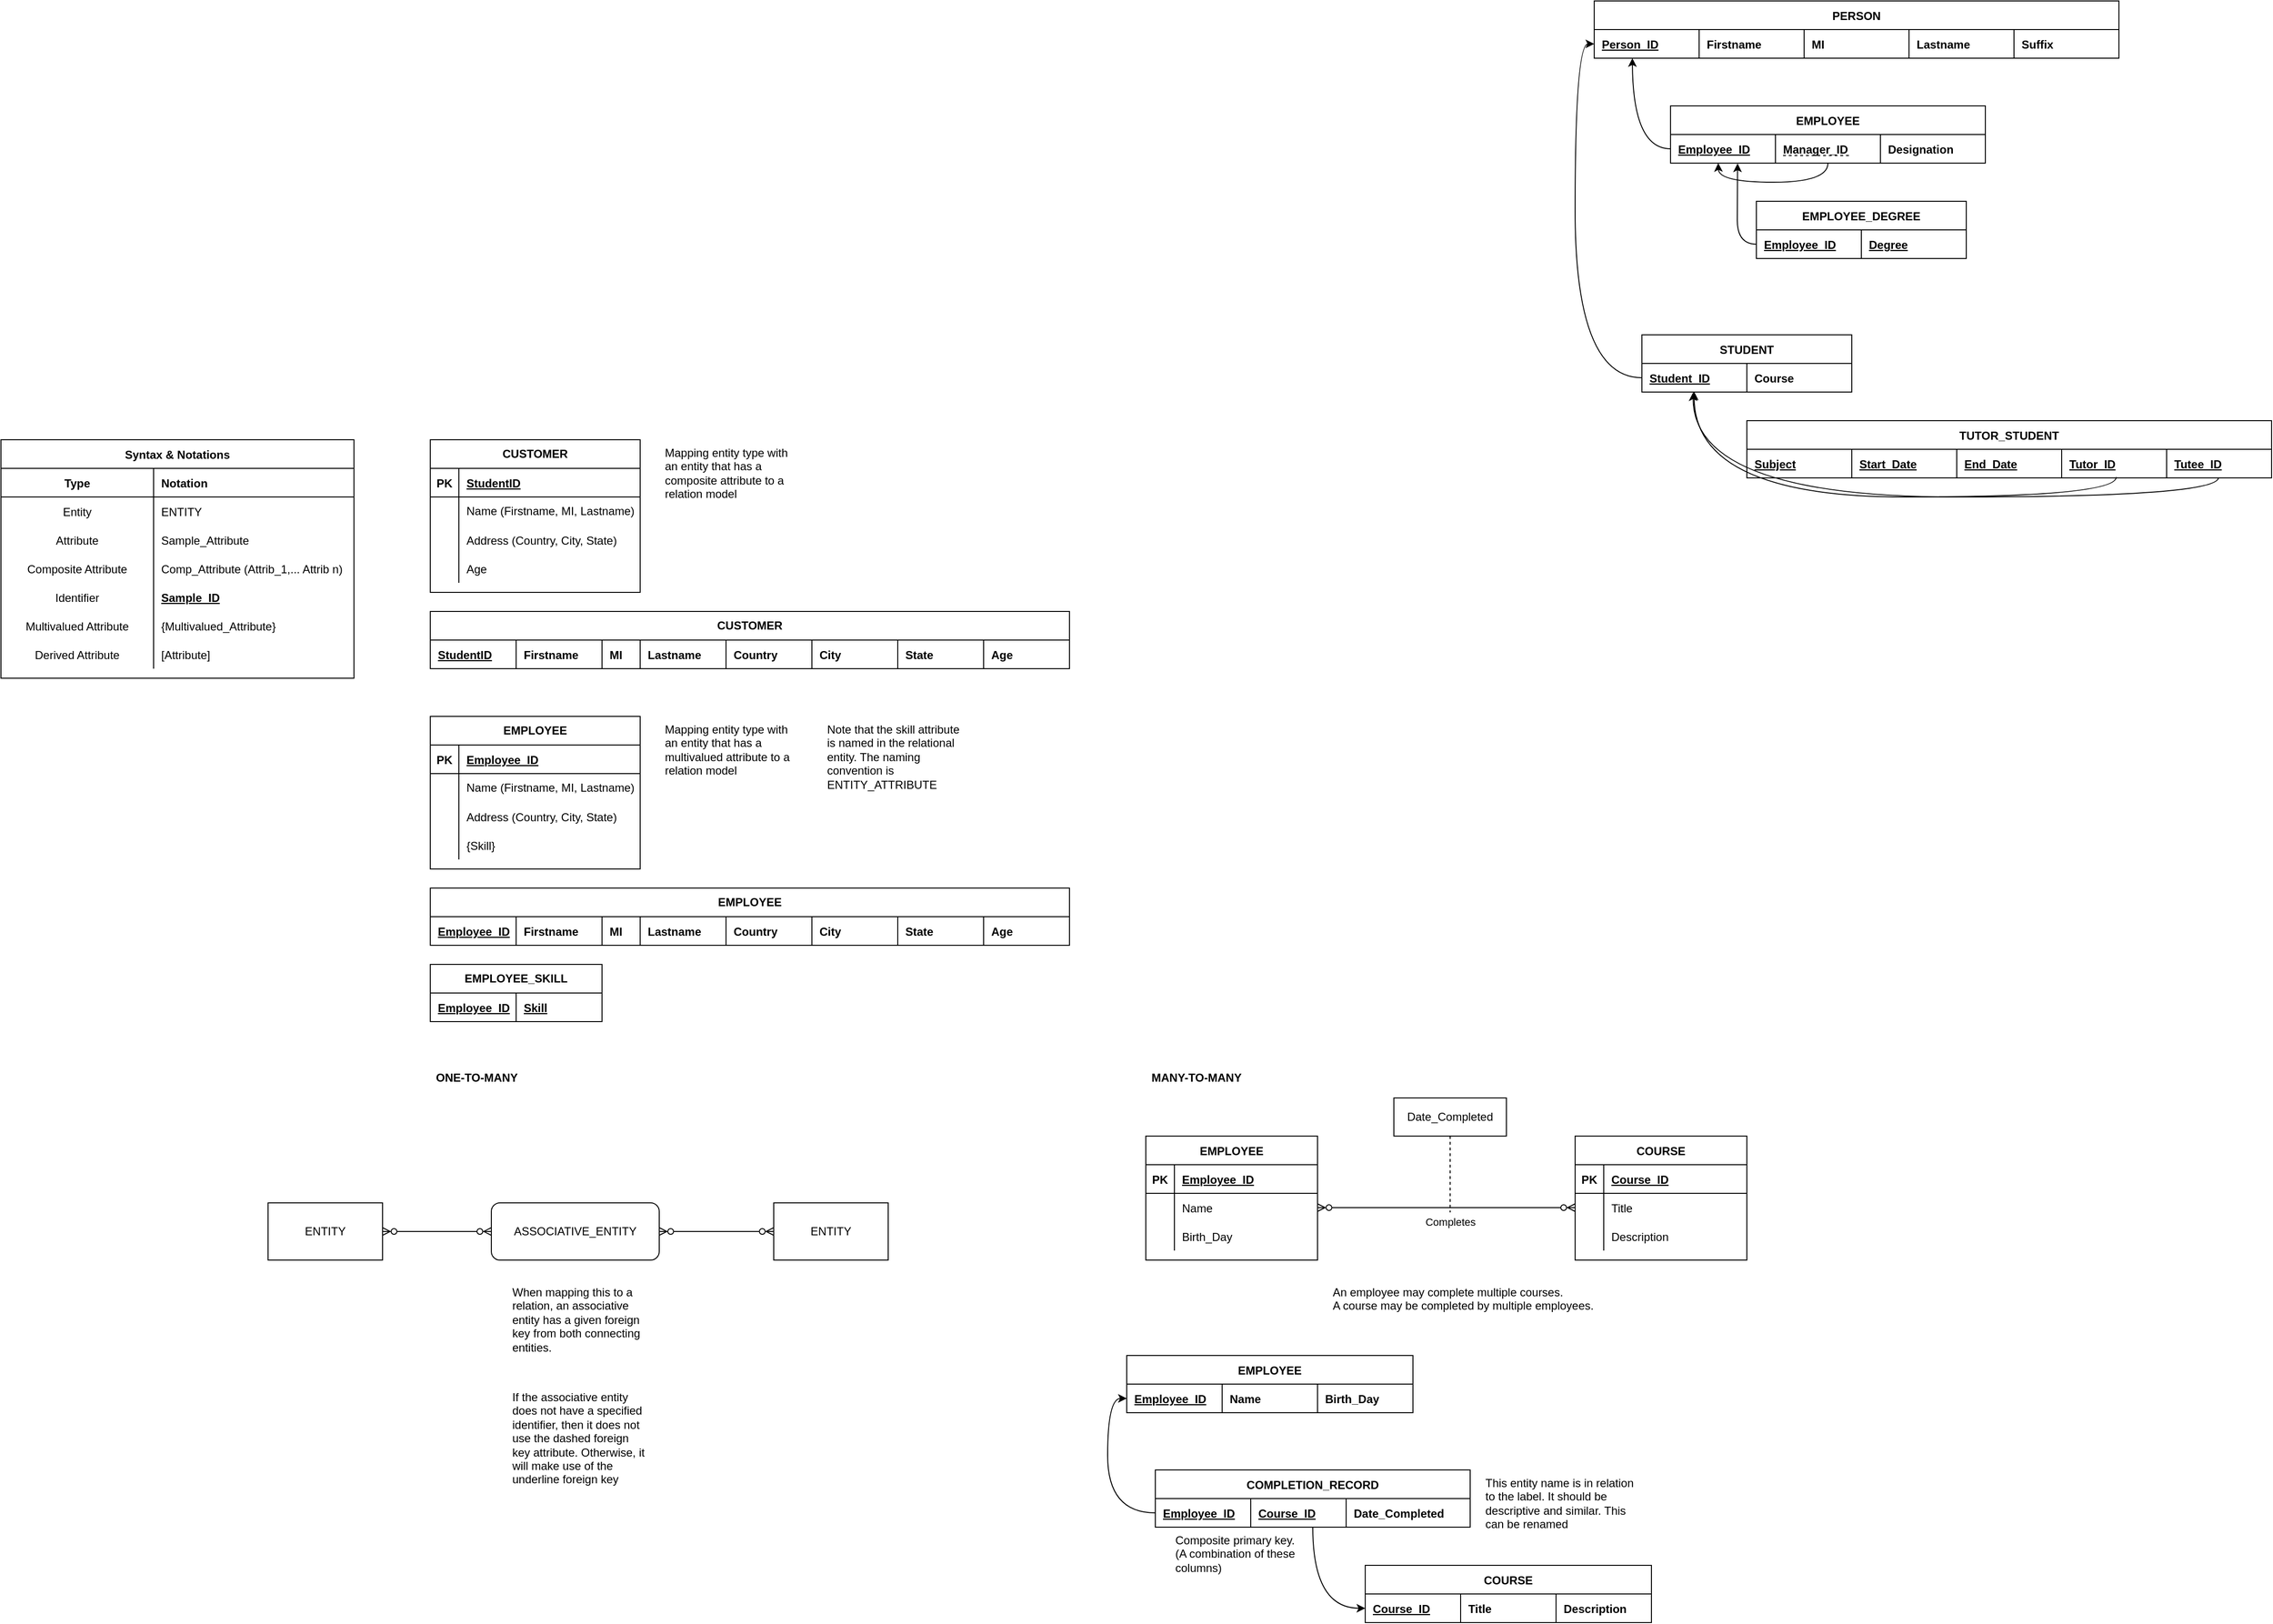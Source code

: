 <mxfile version="20.4.1" type="github">
  <diagram id="eEw_DnG3UPQbFCAzne1q" name="Page-1">
    <mxGraphModel dx="1376" dy="1895" grid="1" gridSize="10" guides="1" tooltips="1" connect="1" arrows="1" fold="1" page="1" pageScale="1" pageWidth="850" pageHeight="1100" math="0" shadow="0">
      <root>
        <mxCell id="0" />
        <mxCell id="1" parent="0" />
        <mxCell id="7lSEpPeglRAxKBHgV0pn-1" value="CUSTOMER" style="shape=table;startSize=30;container=1;collapsible=1;childLayout=tableLayout;fixedRows=1;rowLines=0;fontStyle=1;align=center;resizeLast=1;whiteSpace=wrap;" parent="1" vertex="1">
          <mxGeometry x="330" y="-120" width="220" height="160" as="geometry" />
        </mxCell>
        <mxCell id="7lSEpPeglRAxKBHgV0pn-2" value="" style="shape=tableRow;horizontal=0;startSize=0;swimlaneHead=0;swimlaneBody=0;fillColor=none;collapsible=0;dropTarget=0;points=[[0,0.5],[1,0.5]];portConstraint=eastwest;top=0;left=0;right=0;bottom=1;" parent="7lSEpPeglRAxKBHgV0pn-1" vertex="1">
          <mxGeometry y="30" width="220" height="30" as="geometry" />
        </mxCell>
        <mxCell id="7lSEpPeglRAxKBHgV0pn-3" value="PK" style="shape=partialRectangle;connectable=0;fillColor=none;top=0;left=0;bottom=0;right=0;fontStyle=1;overflow=hidden;" parent="7lSEpPeglRAxKBHgV0pn-2" vertex="1">
          <mxGeometry width="30" height="30" as="geometry">
            <mxRectangle width="30" height="30" as="alternateBounds" />
          </mxGeometry>
        </mxCell>
        <mxCell id="7lSEpPeglRAxKBHgV0pn-4" value="StudentID" style="shape=partialRectangle;connectable=0;fillColor=none;top=0;left=0;bottom=0;right=0;align=left;spacingLeft=6;fontStyle=5;overflow=hidden;" parent="7lSEpPeglRAxKBHgV0pn-2" vertex="1">
          <mxGeometry x="30" width="190" height="30" as="geometry">
            <mxRectangle width="190" height="30" as="alternateBounds" />
          </mxGeometry>
        </mxCell>
        <mxCell id="7lSEpPeglRAxKBHgV0pn-5" value="" style="shape=tableRow;horizontal=0;startSize=0;swimlaneHead=0;swimlaneBody=0;fillColor=none;collapsible=0;dropTarget=0;points=[[0,0.5],[1,0.5]];portConstraint=eastwest;top=0;left=0;right=0;bottom=0;" parent="7lSEpPeglRAxKBHgV0pn-1" vertex="1">
          <mxGeometry y="60" width="220" height="30" as="geometry" />
        </mxCell>
        <mxCell id="7lSEpPeglRAxKBHgV0pn-6" value="" style="shape=partialRectangle;connectable=0;fillColor=none;top=0;left=0;bottom=0;right=0;editable=1;overflow=hidden;" parent="7lSEpPeglRAxKBHgV0pn-5" vertex="1">
          <mxGeometry width="30" height="30" as="geometry">
            <mxRectangle width="30" height="30" as="alternateBounds" />
          </mxGeometry>
        </mxCell>
        <mxCell id="7lSEpPeglRAxKBHgV0pn-7" value="Name (Firstname, MI, Lastname)" style="shape=partialRectangle;connectable=0;fillColor=none;top=0;left=0;bottom=0;right=0;align=left;spacingLeft=6;overflow=hidden;whiteSpace=wrap;" parent="7lSEpPeglRAxKBHgV0pn-5" vertex="1">
          <mxGeometry x="30" width="190" height="30" as="geometry">
            <mxRectangle width="190" height="30" as="alternateBounds" />
          </mxGeometry>
        </mxCell>
        <mxCell id="7lSEpPeglRAxKBHgV0pn-8" value="" style="shape=tableRow;horizontal=0;startSize=0;swimlaneHead=0;swimlaneBody=0;fillColor=none;collapsible=0;dropTarget=0;points=[[0,0.5],[1,0.5]];portConstraint=eastwest;top=0;left=0;right=0;bottom=0;" parent="7lSEpPeglRAxKBHgV0pn-1" vertex="1">
          <mxGeometry y="90" width="220" height="30" as="geometry" />
        </mxCell>
        <mxCell id="7lSEpPeglRAxKBHgV0pn-9" value="" style="shape=partialRectangle;connectable=0;fillColor=none;top=0;left=0;bottom=0;right=0;editable=1;overflow=hidden;" parent="7lSEpPeglRAxKBHgV0pn-8" vertex="1">
          <mxGeometry width="30" height="30" as="geometry">
            <mxRectangle width="30" height="30" as="alternateBounds" />
          </mxGeometry>
        </mxCell>
        <mxCell id="7lSEpPeglRAxKBHgV0pn-10" value="Address (Country, City, State)" style="shape=partialRectangle;connectable=0;fillColor=none;top=0;left=0;bottom=0;right=0;align=left;spacingLeft=6;overflow=hidden;" parent="7lSEpPeglRAxKBHgV0pn-8" vertex="1">
          <mxGeometry x="30" width="190" height="30" as="geometry">
            <mxRectangle width="190" height="30" as="alternateBounds" />
          </mxGeometry>
        </mxCell>
        <mxCell id="7lSEpPeglRAxKBHgV0pn-11" value="" style="shape=tableRow;horizontal=0;startSize=0;swimlaneHead=0;swimlaneBody=0;fillColor=none;collapsible=0;dropTarget=0;points=[[0,0.5],[1,0.5]];portConstraint=eastwest;top=0;left=0;right=0;bottom=0;" parent="7lSEpPeglRAxKBHgV0pn-1" vertex="1">
          <mxGeometry y="120" width="220" height="30" as="geometry" />
        </mxCell>
        <mxCell id="7lSEpPeglRAxKBHgV0pn-12" value="" style="shape=partialRectangle;connectable=0;fillColor=none;top=0;left=0;bottom=0;right=0;editable=1;overflow=hidden;" parent="7lSEpPeglRAxKBHgV0pn-11" vertex="1">
          <mxGeometry width="30" height="30" as="geometry">
            <mxRectangle width="30" height="30" as="alternateBounds" />
          </mxGeometry>
        </mxCell>
        <mxCell id="7lSEpPeglRAxKBHgV0pn-13" value="Age" style="shape=partialRectangle;connectable=0;fillColor=none;top=0;left=0;bottom=0;right=0;align=left;spacingLeft=6;overflow=hidden;" parent="7lSEpPeglRAxKBHgV0pn-11" vertex="1">
          <mxGeometry x="30" width="190" height="30" as="geometry">
            <mxRectangle width="190" height="30" as="alternateBounds" />
          </mxGeometry>
        </mxCell>
        <mxCell id="7lSEpPeglRAxKBHgV0pn-20" value="CUSTOMER" style="shape=table;startSize=30;container=1;collapsible=1;childLayout=tableLayout;fixedRows=1;rowLines=0;fontStyle=1;align=center;resizeLast=1;whiteSpace=wrap;" parent="1" vertex="1">
          <mxGeometry x="330" y="60" width="670" height="60" as="geometry" />
        </mxCell>
        <mxCell id="7lSEpPeglRAxKBHgV0pn-21" value="" style="shape=tableRow;horizontal=0;startSize=0;swimlaneHead=0;swimlaneBody=0;fillColor=none;collapsible=0;dropTarget=0;points=[[0,0.5],[1,0.5]];portConstraint=eastwest;top=0;left=0;right=0;bottom=1;" parent="7lSEpPeglRAxKBHgV0pn-20" vertex="1">
          <mxGeometry y="30" width="670" height="30" as="geometry" />
        </mxCell>
        <mxCell id="7lSEpPeglRAxKBHgV0pn-23" value="StudentID" style="shape=partialRectangle;connectable=0;fillColor=none;top=0;left=0;bottom=0;right=0;align=left;spacingLeft=6;fontStyle=5;overflow=hidden;" parent="7lSEpPeglRAxKBHgV0pn-21" vertex="1">
          <mxGeometry width="90" height="30" as="geometry">
            <mxRectangle width="90" height="30" as="alternateBounds" />
          </mxGeometry>
        </mxCell>
        <mxCell id="7lSEpPeglRAxKBHgV0pn-33" value="Firstname" style="shape=partialRectangle;connectable=0;fillColor=none;top=0;left=0;bottom=0;right=0;align=left;spacingLeft=6;fontStyle=1;overflow=hidden;" parent="7lSEpPeglRAxKBHgV0pn-21" vertex="1">
          <mxGeometry x="90" width="90" height="30" as="geometry">
            <mxRectangle width="90" height="30" as="alternateBounds" />
          </mxGeometry>
        </mxCell>
        <mxCell id="7lSEpPeglRAxKBHgV0pn-34" value="MI" style="shape=partialRectangle;connectable=0;fillColor=none;top=0;left=0;bottom=0;right=0;align=left;spacingLeft=6;fontStyle=1;overflow=hidden;" parent="7lSEpPeglRAxKBHgV0pn-21" vertex="1">
          <mxGeometry x="180" width="40" height="30" as="geometry">
            <mxRectangle width="40" height="30" as="alternateBounds" />
          </mxGeometry>
        </mxCell>
        <mxCell id="7lSEpPeglRAxKBHgV0pn-35" value="Lastname" style="shape=partialRectangle;connectable=0;fillColor=none;top=0;left=0;bottom=0;right=0;align=left;spacingLeft=6;fontStyle=1;overflow=hidden;" parent="7lSEpPeglRAxKBHgV0pn-21" vertex="1">
          <mxGeometry x="220" width="90" height="30" as="geometry">
            <mxRectangle width="90" height="30" as="alternateBounds" />
          </mxGeometry>
        </mxCell>
        <mxCell id="7lSEpPeglRAxKBHgV0pn-36" value="Country" style="shape=partialRectangle;connectable=0;fillColor=none;top=0;left=0;bottom=0;right=0;align=left;spacingLeft=6;fontStyle=1;overflow=hidden;" parent="7lSEpPeglRAxKBHgV0pn-21" vertex="1">
          <mxGeometry x="310" width="90" height="30" as="geometry">
            <mxRectangle width="90" height="30" as="alternateBounds" />
          </mxGeometry>
        </mxCell>
        <mxCell id="7lSEpPeglRAxKBHgV0pn-37" value="City" style="shape=partialRectangle;connectable=0;fillColor=none;top=0;left=0;bottom=0;right=0;align=left;spacingLeft=6;fontStyle=1;overflow=hidden;" parent="7lSEpPeglRAxKBHgV0pn-21" vertex="1">
          <mxGeometry x="400" width="90" height="30" as="geometry">
            <mxRectangle width="90" height="30" as="alternateBounds" />
          </mxGeometry>
        </mxCell>
        <mxCell id="7lSEpPeglRAxKBHgV0pn-38" value="State" style="shape=partialRectangle;connectable=0;fillColor=none;top=0;left=0;bottom=0;right=0;align=left;spacingLeft=6;fontStyle=1;overflow=hidden;" parent="7lSEpPeglRAxKBHgV0pn-21" vertex="1">
          <mxGeometry x="490" width="90" height="30" as="geometry">
            <mxRectangle width="90" height="30" as="alternateBounds" />
          </mxGeometry>
        </mxCell>
        <mxCell id="7lSEpPeglRAxKBHgV0pn-39" value="Age" style="shape=partialRectangle;connectable=0;fillColor=none;top=0;left=0;bottom=0;right=0;align=left;spacingLeft=6;fontStyle=1;overflow=hidden;" parent="7lSEpPeglRAxKBHgV0pn-21" vertex="1">
          <mxGeometry x="580" width="90" height="30" as="geometry">
            <mxRectangle width="90" height="30" as="alternateBounds" />
          </mxGeometry>
        </mxCell>
        <mxCell id="7lSEpPeglRAxKBHgV0pn-40" value="Mapping entity type with an entity that has a composite attribute to a relation model" style="text;strokeColor=none;fillColor=none;spacingLeft=4;spacingRight=4;overflow=hidden;rotatable=0;points=[[0,0.5],[1,0.5]];portConstraint=eastwest;fontSize=12;whiteSpace=wrap;" parent="1" vertex="1">
          <mxGeometry x="570" y="-120" width="150" height="70" as="geometry" />
        </mxCell>
        <mxCell id="7lSEpPeglRAxKBHgV0pn-42" value="Syntax &amp; Notations" style="shape=table;startSize=30;container=1;collapsible=1;childLayout=tableLayout;fixedRows=1;rowLines=0;fontStyle=1;align=center;resizeLast=1;" parent="1" vertex="1">
          <mxGeometry x="-120" y="-120" width="370" height="250" as="geometry" />
        </mxCell>
        <mxCell id="7lSEpPeglRAxKBHgV0pn-43" value="" style="shape=tableRow;horizontal=0;startSize=0;swimlaneHead=0;swimlaneBody=0;fillColor=none;collapsible=0;dropTarget=0;points=[[0,0.5],[1,0.5]];portConstraint=eastwest;top=0;left=0;right=0;bottom=1;" parent="7lSEpPeglRAxKBHgV0pn-42" vertex="1">
          <mxGeometry y="30" width="370" height="30" as="geometry" />
        </mxCell>
        <mxCell id="7lSEpPeglRAxKBHgV0pn-44" value="Type" style="shape=partialRectangle;connectable=0;fillColor=none;top=0;left=0;bottom=0;right=0;fontStyle=1;overflow=hidden;" parent="7lSEpPeglRAxKBHgV0pn-43" vertex="1">
          <mxGeometry width="160" height="30" as="geometry">
            <mxRectangle width="160" height="30" as="alternateBounds" />
          </mxGeometry>
        </mxCell>
        <mxCell id="7lSEpPeglRAxKBHgV0pn-45" value="Notation" style="shape=partialRectangle;connectable=0;fillColor=none;top=0;left=0;bottom=0;right=0;align=left;spacingLeft=6;fontStyle=1;overflow=hidden;" parent="7lSEpPeglRAxKBHgV0pn-43" vertex="1">
          <mxGeometry x="160" width="210" height="30" as="geometry">
            <mxRectangle width="210" height="30" as="alternateBounds" />
          </mxGeometry>
        </mxCell>
        <mxCell id="7lSEpPeglRAxKBHgV0pn-46" value="" style="shape=tableRow;horizontal=0;startSize=0;swimlaneHead=0;swimlaneBody=0;fillColor=none;collapsible=0;dropTarget=0;points=[[0,0.5],[1,0.5]];portConstraint=eastwest;top=0;left=0;right=0;bottom=0;" parent="7lSEpPeglRAxKBHgV0pn-42" vertex="1">
          <mxGeometry y="60" width="370" height="30" as="geometry" />
        </mxCell>
        <mxCell id="7lSEpPeglRAxKBHgV0pn-47" value="Entity" style="shape=partialRectangle;connectable=0;fillColor=none;top=0;left=0;bottom=0;right=0;editable=1;overflow=hidden;" parent="7lSEpPeglRAxKBHgV0pn-46" vertex="1">
          <mxGeometry width="160" height="30" as="geometry">
            <mxRectangle width="160" height="30" as="alternateBounds" />
          </mxGeometry>
        </mxCell>
        <mxCell id="7lSEpPeglRAxKBHgV0pn-48" value="ENTITY" style="shape=partialRectangle;connectable=0;fillColor=none;top=0;left=0;bottom=0;right=0;align=left;spacingLeft=6;overflow=hidden;" parent="7lSEpPeglRAxKBHgV0pn-46" vertex="1">
          <mxGeometry x="160" width="210" height="30" as="geometry">
            <mxRectangle width="210" height="30" as="alternateBounds" />
          </mxGeometry>
        </mxCell>
        <mxCell id="7lSEpPeglRAxKBHgV0pn-49" value="" style="shape=tableRow;horizontal=0;startSize=0;swimlaneHead=0;swimlaneBody=0;fillColor=none;collapsible=0;dropTarget=0;points=[[0,0.5],[1,0.5]];portConstraint=eastwest;top=0;left=0;right=0;bottom=0;" parent="7lSEpPeglRAxKBHgV0pn-42" vertex="1">
          <mxGeometry y="90" width="370" height="30" as="geometry" />
        </mxCell>
        <mxCell id="7lSEpPeglRAxKBHgV0pn-50" value="Attribute" style="shape=partialRectangle;connectable=0;fillColor=none;top=0;left=0;bottom=0;right=0;editable=1;overflow=hidden;" parent="7lSEpPeglRAxKBHgV0pn-49" vertex="1">
          <mxGeometry width="160" height="30" as="geometry">
            <mxRectangle width="160" height="30" as="alternateBounds" />
          </mxGeometry>
        </mxCell>
        <mxCell id="7lSEpPeglRAxKBHgV0pn-51" value="Sample_Attribute" style="shape=partialRectangle;connectable=0;fillColor=none;top=0;left=0;bottom=0;right=0;align=left;spacingLeft=6;overflow=hidden;" parent="7lSEpPeglRAxKBHgV0pn-49" vertex="1">
          <mxGeometry x="160" width="210" height="30" as="geometry">
            <mxRectangle width="210" height="30" as="alternateBounds" />
          </mxGeometry>
        </mxCell>
        <mxCell id="7lSEpPeglRAxKBHgV0pn-52" value="" style="shape=tableRow;horizontal=0;startSize=0;swimlaneHead=0;swimlaneBody=0;fillColor=none;collapsible=0;dropTarget=0;points=[[0,0.5],[1,0.5]];portConstraint=eastwest;top=0;left=0;right=0;bottom=0;" parent="7lSEpPeglRAxKBHgV0pn-42" vertex="1">
          <mxGeometry y="120" width="370" height="30" as="geometry" />
        </mxCell>
        <mxCell id="7lSEpPeglRAxKBHgV0pn-53" value="Composite Attribute" style="shape=partialRectangle;connectable=0;fillColor=none;top=0;left=0;bottom=0;right=0;editable=1;overflow=hidden;" parent="7lSEpPeglRAxKBHgV0pn-52" vertex="1">
          <mxGeometry width="160" height="30" as="geometry">
            <mxRectangle width="160" height="30" as="alternateBounds" />
          </mxGeometry>
        </mxCell>
        <mxCell id="7lSEpPeglRAxKBHgV0pn-54" value="Comp_Attribute (Attrib_1,... Attrib n)" style="shape=partialRectangle;connectable=0;fillColor=none;top=0;left=0;bottom=0;right=0;align=left;spacingLeft=6;overflow=hidden;" parent="7lSEpPeglRAxKBHgV0pn-52" vertex="1">
          <mxGeometry x="160" width="210" height="30" as="geometry">
            <mxRectangle width="210" height="30" as="alternateBounds" />
          </mxGeometry>
        </mxCell>
        <mxCell id="7lSEpPeglRAxKBHgV0pn-58" style="shape=tableRow;horizontal=0;startSize=0;swimlaneHead=0;swimlaneBody=0;fillColor=none;collapsible=0;dropTarget=0;points=[[0,0.5],[1,0.5]];portConstraint=eastwest;top=0;left=0;right=0;bottom=0;fontStyle=1" parent="7lSEpPeglRAxKBHgV0pn-42" vertex="1">
          <mxGeometry y="150" width="370" height="30" as="geometry" />
        </mxCell>
        <mxCell id="7lSEpPeglRAxKBHgV0pn-59" value="Identifier" style="shape=partialRectangle;connectable=0;fillColor=none;top=0;left=0;bottom=0;right=0;editable=1;overflow=hidden;" parent="7lSEpPeglRAxKBHgV0pn-58" vertex="1">
          <mxGeometry width="160" height="30" as="geometry">
            <mxRectangle width="160" height="30" as="alternateBounds" />
          </mxGeometry>
        </mxCell>
        <mxCell id="7lSEpPeglRAxKBHgV0pn-60" value="Sample_ID" style="shape=partialRectangle;connectable=0;fillColor=none;top=0;left=0;bottom=0;right=0;align=left;spacingLeft=6;overflow=hidden;fontStyle=5" parent="7lSEpPeglRAxKBHgV0pn-58" vertex="1">
          <mxGeometry x="160" width="210" height="30" as="geometry">
            <mxRectangle width="210" height="30" as="alternateBounds" />
          </mxGeometry>
        </mxCell>
        <mxCell id="7lSEpPeglRAxKBHgV0pn-84" style="shape=tableRow;horizontal=0;startSize=0;swimlaneHead=0;swimlaneBody=0;fillColor=none;collapsible=0;dropTarget=0;points=[[0,0.5],[1,0.5]];portConstraint=eastwest;top=0;left=0;right=0;bottom=0;fontStyle=1" parent="7lSEpPeglRAxKBHgV0pn-42" vertex="1">
          <mxGeometry y="180" width="370" height="30" as="geometry" />
        </mxCell>
        <mxCell id="7lSEpPeglRAxKBHgV0pn-85" value="Multivalued Attribute" style="shape=partialRectangle;connectable=0;fillColor=none;top=0;left=0;bottom=0;right=0;editable=1;overflow=hidden;" parent="7lSEpPeglRAxKBHgV0pn-84" vertex="1">
          <mxGeometry width="160" height="30" as="geometry">
            <mxRectangle width="160" height="30" as="alternateBounds" />
          </mxGeometry>
        </mxCell>
        <mxCell id="7lSEpPeglRAxKBHgV0pn-86" value="{Multivalued_Attribute}" style="shape=partialRectangle;connectable=0;fillColor=none;top=0;left=0;bottom=0;right=0;align=left;spacingLeft=6;overflow=hidden;fontStyle=0" parent="7lSEpPeglRAxKBHgV0pn-84" vertex="1">
          <mxGeometry x="160" width="210" height="30" as="geometry">
            <mxRectangle width="210" height="30" as="alternateBounds" />
          </mxGeometry>
        </mxCell>
        <mxCell id="7lSEpPeglRAxKBHgV0pn-98" style="shape=tableRow;horizontal=0;startSize=0;swimlaneHead=0;swimlaneBody=0;fillColor=none;collapsible=0;dropTarget=0;points=[[0,0.5],[1,0.5]];portConstraint=eastwest;top=0;left=0;right=0;bottom=0;fontStyle=1" parent="7lSEpPeglRAxKBHgV0pn-42" vertex="1">
          <mxGeometry y="210" width="370" height="30" as="geometry" />
        </mxCell>
        <mxCell id="7lSEpPeglRAxKBHgV0pn-99" value="Derived Attribute" style="shape=partialRectangle;connectable=0;fillColor=none;top=0;left=0;bottom=0;right=0;editable=1;overflow=hidden;" parent="7lSEpPeglRAxKBHgV0pn-98" vertex="1">
          <mxGeometry width="160" height="30" as="geometry">
            <mxRectangle width="160" height="30" as="alternateBounds" />
          </mxGeometry>
        </mxCell>
        <mxCell id="7lSEpPeglRAxKBHgV0pn-100" value="[Attribute]" style="shape=partialRectangle;connectable=0;fillColor=none;top=0;left=0;bottom=0;right=0;align=left;spacingLeft=6;overflow=hidden;fontStyle=0" parent="7lSEpPeglRAxKBHgV0pn-98" vertex="1">
          <mxGeometry x="160" width="210" height="30" as="geometry">
            <mxRectangle width="210" height="30" as="alternateBounds" />
          </mxGeometry>
        </mxCell>
        <mxCell id="7lSEpPeglRAxKBHgV0pn-61" value="EMPLOYEE" style="shape=table;startSize=30;container=1;collapsible=1;childLayout=tableLayout;fixedRows=1;rowLines=0;fontStyle=1;align=center;resizeLast=1;whiteSpace=wrap;" parent="1" vertex="1">
          <mxGeometry x="330" y="170" width="220" height="160" as="geometry" />
        </mxCell>
        <mxCell id="7lSEpPeglRAxKBHgV0pn-62" value="" style="shape=tableRow;horizontal=0;startSize=0;swimlaneHead=0;swimlaneBody=0;fillColor=none;collapsible=0;dropTarget=0;points=[[0,0.5],[1,0.5]];portConstraint=eastwest;top=0;left=0;right=0;bottom=1;" parent="7lSEpPeglRAxKBHgV0pn-61" vertex="1">
          <mxGeometry y="30" width="220" height="30" as="geometry" />
        </mxCell>
        <mxCell id="7lSEpPeglRAxKBHgV0pn-63" value="PK" style="shape=partialRectangle;connectable=0;fillColor=none;top=0;left=0;bottom=0;right=0;fontStyle=1;overflow=hidden;" parent="7lSEpPeglRAxKBHgV0pn-62" vertex="1">
          <mxGeometry width="30" height="30" as="geometry">
            <mxRectangle width="30" height="30" as="alternateBounds" />
          </mxGeometry>
        </mxCell>
        <mxCell id="7lSEpPeglRAxKBHgV0pn-64" value="Employee_ID" style="shape=partialRectangle;connectable=0;fillColor=none;top=0;left=0;bottom=0;right=0;align=left;spacingLeft=6;fontStyle=5;overflow=hidden;" parent="7lSEpPeglRAxKBHgV0pn-62" vertex="1">
          <mxGeometry x="30" width="190" height="30" as="geometry">
            <mxRectangle width="190" height="30" as="alternateBounds" />
          </mxGeometry>
        </mxCell>
        <mxCell id="7lSEpPeglRAxKBHgV0pn-65" value="" style="shape=tableRow;horizontal=0;startSize=0;swimlaneHead=0;swimlaneBody=0;fillColor=none;collapsible=0;dropTarget=0;points=[[0,0.5],[1,0.5]];portConstraint=eastwest;top=0;left=0;right=0;bottom=0;" parent="7lSEpPeglRAxKBHgV0pn-61" vertex="1">
          <mxGeometry y="60" width="220" height="30" as="geometry" />
        </mxCell>
        <mxCell id="7lSEpPeglRAxKBHgV0pn-66" value="" style="shape=partialRectangle;connectable=0;fillColor=none;top=0;left=0;bottom=0;right=0;editable=1;overflow=hidden;" parent="7lSEpPeglRAxKBHgV0pn-65" vertex="1">
          <mxGeometry width="30" height="30" as="geometry">
            <mxRectangle width="30" height="30" as="alternateBounds" />
          </mxGeometry>
        </mxCell>
        <mxCell id="7lSEpPeglRAxKBHgV0pn-67" value="Name (Firstname, MI, Lastname)" style="shape=partialRectangle;connectable=0;fillColor=none;top=0;left=0;bottom=0;right=0;align=left;spacingLeft=6;overflow=hidden;whiteSpace=wrap;" parent="7lSEpPeglRAxKBHgV0pn-65" vertex="1">
          <mxGeometry x="30" width="190" height="30" as="geometry">
            <mxRectangle width="190" height="30" as="alternateBounds" />
          </mxGeometry>
        </mxCell>
        <mxCell id="7lSEpPeglRAxKBHgV0pn-68" value="" style="shape=tableRow;horizontal=0;startSize=0;swimlaneHead=0;swimlaneBody=0;fillColor=none;collapsible=0;dropTarget=0;points=[[0,0.5],[1,0.5]];portConstraint=eastwest;top=0;left=0;right=0;bottom=0;" parent="7lSEpPeglRAxKBHgV0pn-61" vertex="1">
          <mxGeometry y="90" width="220" height="30" as="geometry" />
        </mxCell>
        <mxCell id="7lSEpPeglRAxKBHgV0pn-69" value="" style="shape=partialRectangle;connectable=0;fillColor=none;top=0;left=0;bottom=0;right=0;editable=1;overflow=hidden;" parent="7lSEpPeglRAxKBHgV0pn-68" vertex="1">
          <mxGeometry width="30" height="30" as="geometry">
            <mxRectangle width="30" height="30" as="alternateBounds" />
          </mxGeometry>
        </mxCell>
        <mxCell id="7lSEpPeglRAxKBHgV0pn-70" value="Address (Country, City, State)" style="shape=partialRectangle;connectable=0;fillColor=none;top=0;left=0;bottom=0;right=0;align=left;spacingLeft=6;overflow=hidden;" parent="7lSEpPeglRAxKBHgV0pn-68" vertex="1">
          <mxGeometry x="30" width="190" height="30" as="geometry">
            <mxRectangle width="190" height="30" as="alternateBounds" />
          </mxGeometry>
        </mxCell>
        <mxCell id="7lSEpPeglRAxKBHgV0pn-71" value="" style="shape=tableRow;horizontal=0;startSize=0;swimlaneHead=0;swimlaneBody=0;fillColor=none;collapsible=0;dropTarget=0;points=[[0,0.5],[1,0.5]];portConstraint=eastwest;top=0;left=0;right=0;bottom=0;" parent="7lSEpPeglRAxKBHgV0pn-61" vertex="1">
          <mxGeometry y="120" width="220" height="30" as="geometry" />
        </mxCell>
        <mxCell id="7lSEpPeglRAxKBHgV0pn-72" value="" style="shape=partialRectangle;connectable=0;fillColor=none;top=0;left=0;bottom=0;right=0;editable=1;overflow=hidden;" parent="7lSEpPeglRAxKBHgV0pn-71" vertex="1">
          <mxGeometry width="30" height="30" as="geometry">
            <mxRectangle width="30" height="30" as="alternateBounds" />
          </mxGeometry>
        </mxCell>
        <mxCell id="7lSEpPeglRAxKBHgV0pn-73" value="{Skill}" style="shape=partialRectangle;connectable=0;fillColor=none;top=0;left=0;bottom=0;right=0;align=left;spacingLeft=6;overflow=hidden;" parent="7lSEpPeglRAxKBHgV0pn-71" vertex="1">
          <mxGeometry x="30" width="190" height="30" as="geometry">
            <mxRectangle width="190" height="30" as="alternateBounds" />
          </mxGeometry>
        </mxCell>
        <mxCell id="7lSEpPeglRAxKBHgV0pn-74" value="EMPLOYEE" style="shape=table;startSize=30;container=1;collapsible=1;childLayout=tableLayout;fixedRows=1;rowLines=0;fontStyle=1;align=center;resizeLast=1;whiteSpace=wrap;" parent="1" vertex="1">
          <mxGeometry x="330" y="350" width="670" height="60" as="geometry" />
        </mxCell>
        <mxCell id="7lSEpPeglRAxKBHgV0pn-75" value="" style="shape=tableRow;horizontal=0;startSize=0;swimlaneHead=0;swimlaneBody=0;fillColor=none;collapsible=0;dropTarget=0;points=[[0,0.5],[1,0.5]];portConstraint=eastwest;top=0;left=0;right=0;bottom=1;" parent="7lSEpPeglRAxKBHgV0pn-74" vertex="1">
          <mxGeometry y="30" width="670" height="30" as="geometry" />
        </mxCell>
        <mxCell id="7lSEpPeglRAxKBHgV0pn-76" value="Employee_ID" style="shape=partialRectangle;connectable=0;fillColor=none;top=0;left=0;bottom=0;right=0;align=left;spacingLeft=6;fontStyle=5;overflow=hidden;" parent="7lSEpPeglRAxKBHgV0pn-75" vertex="1">
          <mxGeometry width="90" height="30" as="geometry">
            <mxRectangle width="90" height="30" as="alternateBounds" />
          </mxGeometry>
        </mxCell>
        <mxCell id="7lSEpPeglRAxKBHgV0pn-77" value="Firstname" style="shape=partialRectangle;connectable=0;fillColor=none;top=0;left=0;bottom=0;right=0;align=left;spacingLeft=6;fontStyle=1;overflow=hidden;" parent="7lSEpPeglRAxKBHgV0pn-75" vertex="1">
          <mxGeometry x="90" width="90" height="30" as="geometry">
            <mxRectangle width="90" height="30" as="alternateBounds" />
          </mxGeometry>
        </mxCell>
        <mxCell id="7lSEpPeglRAxKBHgV0pn-78" value="MI" style="shape=partialRectangle;connectable=0;fillColor=none;top=0;left=0;bottom=0;right=0;align=left;spacingLeft=6;fontStyle=1;overflow=hidden;" parent="7lSEpPeglRAxKBHgV0pn-75" vertex="1">
          <mxGeometry x="180" width="40" height="30" as="geometry">
            <mxRectangle width="40" height="30" as="alternateBounds" />
          </mxGeometry>
        </mxCell>
        <mxCell id="7lSEpPeglRAxKBHgV0pn-79" value="Lastname" style="shape=partialRectangle;connectable=0;fillColor=none;top=0;left=0;bottom=0;right=0;align=left;spacingLeft=6;fontStyle=1;overflow=hidden;" parent="7lSEpPeglRAxKBHgV0pn-75" vertex="1">
          <mxGeometry x="220" width="90" height="30" as="geometry">
            <mxRectangle width="90" height="30" as="alternateBounds" />
          </mxGeometry>
        </mxCell>
        <mxCell id="7lSEpPeglRAxKBHgV0pn-80" value="Country" style="shape=partialRectangle;connectable=0;fillColor=none;top=0;left=0;bottom=0;right=0;align=left;spacingLeft=6;fontStyle=1;overflow=hidden;" parent="7lSEpPeglRAxKBHgV0pn-75" vertex="1">
          <mxGeometry x="310" width="90" height="30" as="geometry">
            <mxRectangle width="90" height="30" as="alternateBounds" />
          </mxGeometry>
        </mxCell>
        <mxCell id="7lSEpPeglRAxKBHgV0pn-81" value="City" style="shape=partialRectangle;connectable=0;fillColor=none;top=0;left=0;bottom=0;right=0;align=left;spacingLeft=6;fontStyle=1;overflow=hidden;" parent="7lSEpPeglRAxKBHgV0pn-75" vertex="1">
          <mxGeometry x="400" width="90" height="30" as="geometry">
            <mxRectangle width="90" height="30" as="alternateBounds" />
          </mxGeometry>
        </mxCell>
        <mxCell id="7lSEpPeglRAxKBHgV0pn-82" value="State" style="shape=partialRectangle;connectable=0;fillColor=none;top=0;left=0;bottom=0;right=0;align=left;spacingLeft=6;fontStyle=1;overflow=hidden;" parent="7lSEpPeglRAxKBHgV0pn-75" vertex="1">
          <mxGeometry x="490" width="90" height="30" as="geometry">
            <mxRectangle width="90" height="30" as="alternateBounds" />
          </mxGeometry>
        </mxCell>
        <mxCell id="7lSEpPeglRAxKBHgV0pn-83" value="Age" style="shape=partialRectangle;connectable=0;fillColor=none;top=0;left=0;bottom=0;right=0;align=left;spacingLeft=6;fontStyle=1;overflow=hidden;" parent="7lSEpPeglRAxKBHgV0pn-75" vertex="1">
          <mxGeometry x="580" width="90" height="30" as="geometry">
            <mxRectangle width="90" height="30" as="alternateBounds" />
          </mxGeometry>
        </mxCell>
        <mxCell id="7lSEpPeglRAxKBHgV0pn-87" value="EMPLOYEE_SKILL" style="shape=table;startSize=30;container=1;collapsible=1;childLayout=tableLayout;fixedRows=1;rowLines=0;fontStyle=1;align=center;resizeLast=1;whiteSpace=wrap;" parent="1" vertex="1">
          <mxGeometry x="330" y="430" width="180" height="60" as="geometry" />
        </mxCell>
        <mxCell id="7lSEpPeglRAxKBHgV0pn-88" value="" style="shape=tableRow;horizontal=0;startSize=0;swimlaneHead=0;swimlaneBody=0;fillColor=none;collapsible=0;dropTarget=0;points=[[0,0.5],[1,0.5]];portConstraint=eastwest;top=0;left=0;right=0;bottom=1;" parent="7lSEpPeglRAxKBHgV0pn-87" vertex="1">
          <mxGeometry y="30" width="180" height="30" as="geometry" />
        </mxCell>
        <mxCell id="7lSEpPeglRAxKBHgV0pn-89" value="Employee_ID" style="shape=partialRectangle;connectable=0;fillColor=none;top=0;left=0;bottom=0;right=0;align=left;spacingLeft=6;fontStyle=5;overflow=hidden;" parent="7lSEpPeglRAxKBHgV0pn-88" vertex="1">
          <mxGeometry width="90" height="30" as="geometry">
            <mxRectangle width="90" height="30" as="alternateBounds" />
          </mxGeometry>
        </mxCell>
        <mxCell id="7lSEpPeglRAxKBHgV0pn-90" value="Skill" style="shape=partialRectangle;connectable=0;fillColor=none;top=0;left=0;bottom=0;right=0;align=left;spacingLeft=6;fontStyle=5;overflow=hidden;" parent="7lSEpPeglRAxKBHgV0pn-88" vertex="1">
          <mxGeometry x="90" width="90" height="30" as="geometry">
            <mxRectangle width="90" height="30" as="alternateBounds" />
          </mxGeometry>
        </mxCell>
        <mxCell id="7lSEpPeglRAxKBHgV0pn-101" value="Mapping entity type with an entity that has a multivalued attribute to a relation model" style="text;strokeColor=none;fillColor=none;spacingLeft=4;spacingRight=4;overflow=hidden;rotatable=0;points=[[0,0.5],[1,0.5]];portConstraint=eastwest;fontSize=12;whiteSpace=wrap;" parent="1" vertex="1">
          <mxGeometry x="570" y="170" width="150" height="70" as="geometry" />
        </mxCell>
        <mxCell id="7lSEpPeglRAxKBHgV0pn-102" value="Note that the skill attribute is named in the relational entity. The naming convention is ENTITY_ATTRIBUTE" style="text;strokeColor=none;fillColor=none;spacingLeft=4;spacingRight=4;overflow=hidden;rotatable=0;points=[[0,0.5],[1,0.5]];portConstraint=eastwest;fontSize=12;whiteSpace=wrap;" parent="1" vertex="1">
          <mxGeometry x="740" y="170" width="150" height="90" as="geometry" />
        </mxCell>
        <mxCell id="7lSEpPeglRAxKBHgV0pn-103" value="EMPLOYEE" style="shape=table;startSize=30;container=1;collapsible=1;childLayout=tableLayout;fixedRows=1;rowLines=0;fontStyle=1;align=center;resizeLast=1;" parent="1" vertex="1">
          <mxGeometry x="1080" y="610" width="180" height="130" as="geometry" />
        </mxCell>
        <mxCell id="7lSEpPeglRAxKBHgV0pn-104" value="" style="shape=tableRow;horizontal=0;startSize=0;swimlaneHead=0;swimlaneBody=0;fillColor=none;collapsible=0;dropTarget=0;points=[[0,0.5],[1,0.5]];portConstraint=eastwest;top=0;left=0;right=0;bottom=1;" parent="7lSEpPeglRAxKBHgV0pn-103" vertex="1">
          <mxGeometry y="30" width="180" height="30" as="geometry" />
        </mxCell>
        <mxCell id="7lSEpPeglRAxKBHgV0pn-105" value="PK" style="shape=partialRectangle;connectable=0;fillColor=none;top=0;left=0;bottom=0;right=0;fontStyle=1;overflow=hidden;" parent="7lSEpPeglRAxKBHgV0pn-104" vertex="1">
          <mxGeometry width="30" height="30" as="geometry">
            <mxRectangle width="30" height="30" as="alternateBounds" />
          </mxGeometry>
        </mxCell>
        <mxCell id="7lSEpPeglRAxKBHgV0pn-106" value="Employee_ID" style="shape=partialRectangle;connectable=0;fillColor=none;top=0;left=0;bottom=0;right=0;align=left;spacingLeft=6;fontStyle=5;overflow=hidden;" parent="7lSEpPeglRAxKBHgV0pn-104" vertex="1">
          <mxGeometry x="30" width="150" height="30" as="geometry">
            <mxRectangle width="150" height="30" as="alternateBounds" />
          </mxGeometry>
        </mxCell>
        <mxCell id="7lSEpPeglRAxKBHgV0pn-107" value="" style="shape=tableRow;horizontal=0;startSize=0;swimlaneHead=0;swimlaneBody=0;fillColor=none;collapsible=0;dropTarget=0;points=[[0,0.5],[1,0.5]];portConstraint=eastwest;top=0;left=0;right=0;bottom=0;" parent="7lSEpPeglRAxKBHgV0pn-103" vertex="1">
          <mxGeometry y="60" width="180" height="30" as="geometry" />
        </mxCell>
        <mxCell id="7lSEpPeglRAxKBHgV0pn-108" value="" style="shape=partialRectangle;connectable=0;fillColor=none;top=0;left=0;bottom=0;right=0;editable=1;overflow=hidden;" parent="7lSEpPeglRAxKBHgV0pn-107" vertex="1">
          <mxGeometry width="30" height="30" as="geometry">
            <mxRectangle width="30" height="30" as="alternateBounds" />
          </mxGeometry>
        </mxCell>
        <mxCell id="7lSEpPeglRAxKBHgV0pn-109" value="Name" style="shape=partialRectangle;connectable=0;fillColor=none;top=0;left=0;bottom=0;right=0;align=left;spacingLeft=6;overflow=hidden;" parent="7lSEpPeglRAxKBHgV0pn-107" vertex="1">
          <mxGeometry x="30" width="150" height="30" as="geometry">
            <mxRectangle width="150" height="30" as="alternateBounds" />
          </mxGeometry>
        </mxCell>
        <mxCell id="7lSEpPeglRAxKBHgV0pn-110" value="" style="shape=tableRow;horizontal=0;startSize=0;swimlaneHead=0;swimlaneBody=0;fillColor=none;collapsible=0;dropTarget=0;points=[[0,0.5],[1,0.5]];portConstraint=eastwest;top=0;left=0;right=0;bottom=0;" parent="7lSEpPeglRAxKBHgV0pn-103" vertex="1">
          <mxGeometry y="90" width="180" height="30" as="geometry" />
        </mxCell>
        <mxCell id="7lSEpPeglRAxKBHgV0pn-111" value="" style="shape=partialRectangle;connectable=0;fillColor=none;top=0;left=0;bottom=0;right=0;editable=1;overflow=hidden;" parent="7lSEpPeglRAxKBHgV0pn-110" vertex="1">
          <mxGeometry width="30" height="30" as="geometry">
            <mxRectangle width="30" height="30" as="alternateBounds" />
          </mxGeometry>
        </mxCell>
        <mxCell id="7lSEpPeglRAxKBHgV0pn-112" value="Birth_Day" style="shape=partialRectangle;connectable=0;fillColor=none;top=0;left=0;bottom=0;right=0;align=left;spacingLeft=6;overflow=hidden;" parent="7lSEpPeglRAxKBHgV0pn-110" vertex="1">
          <mxGeometry x="30" width="150" height="30" as="geometry">
            <mxRectangle width="150" height="30" as="alternateBounds" />
          </mxGeometry>
        </mxCell>
        <mxCell id="7lSEpPeglRAxKBHgV0pn-116" value="COURSE" style="shape=table;startSize=30;container=1;collapsible=1;childLayout=tableLayout;fixedRows=1;rowLines=0;fontStyle=1;align=center;resizeLast=1;" parent="1" vertex="1">
          <mxGeometry x="1530" y="610" width="180" height="130" as="geometry" />
        </mxCell>
        <mxCell id="7lSEpPeglRAxKBHgV0pn-117" value="" style="shape=tableRow;horizontal=0;startSize=0;swimlaneHead=0;swimlaneBody=0;fillColor=none;collapsible=0;dropTarget=0;points=[[0,0.5],[1,0.5]];portConstraint=eastwest;top=0;left=0;right=0;bottom=1;" parent="7lSEpPeglRAxKBHgV0pn-116" vertex="1">
          <mxGeometry y="30" width="180" height="30" as="geometry" />
        </mxCell>
        <mxCell id="7lSEpPeglRAxKBHgV0pn-118" value="PK" style="shape=partialRectangle;connectable=0;fillColor=none;top=0;left=0;bottom=0;right=0;fontStyle=1;overflow=hidden;" parent="7lSEpPeglRAxKBHgV0pn-117" vertex="1">
          <mxGeometry width="30" height="30" as="geometry">
            <mxRectangle width="30" height="30" as="alternateBounds" />
          </mxGeometry>
        </mxCell>
        <mxCell id="7lSEpPeglRAxKBHgV0pn-119" value="Course_ID" style="shape=partialRectangle;connectable=0;fillColor=none;top=0;left=0;bottom=0;right=0;align=left;spacingLeft=6;fontStyle=5;overflow=hidden;" parent="7lSEpPeglRAxKBHgV0pn-117" vertex="1">
          <mxGeometry x="30" width="150" height="30" as="geometry">
            <mxRectangle width="150" height="30" as="alternateBounds" />
          </mxGeometry>
        </mxCell>
        <mxCell id="7lSEpPeglRAxKBHgV0pn-120" value="" style="shape=tableRow;horizontal=0;startSize=0;swimlaneHead=0;swimlaneBody=0;fillColor=none;collapsible=0;dropTarget=0;points=[[0,0.5],[1,0.5]];portConstraint=eastwest;top=0;left=0;right=0;bottom=0;" parent="7lSEpPeglRAxKBHgV0pn-116" vertex="1">
          <mxGeometry y="60" width="180" height="30" as="geometry" />
        </mxCell>
        <mxCell id="7lSEpPeglRAxKBHgV0pn-121" value="" style="shape=partialRectangle;connectable=0;fillColor=none;top=0;left=0;bottom=0;right=0;editable=1;overflow=hidden;" parent="7lSEpPeglRAxKBHgV0pn-120" vertex="1">
          <mxGeometry width="30" height="30" as="geometry">
            <mxRectangle width="30" height="30" as="alternateBounds" />
          </mxGeometry>
        </mxCell>
        <mxCell id="7lSEpPeglRAxKBHgV0pn-122" value="Title" style="shape=partialRectangle;connectable=0;fillColor=none;top=0;left=0;bottom=0;right=0;align=left;spacingLeft=6;overflow=hidden;" parent="7lSEpPeglRAxKBHgV0pn-120" vertex="1">
          <mxGeometry x="30" width="150" height="30" as="geometry">
            <mxRectangle width="150" height="30" as="alternateBounds" />
          </mxGeometry>
        </mxCell>
        <mxCell id="7lSEpPeglRAxKBHgV0pn-123" value="" style="shape=tableRow;horizontal=0;startSize=0;swimlaneHead=0;swimlaneBody=0;fillColor=none;collapsible=0;dropTarget=0;points=[[0,0.5],[1,0.5]];portConstraint=eastwest;top=0;left=0;right=0;bottom=0;" parent="7lSEpPeglRAxKBHgV0pn-116" vertex="1">
          <mxGeometry y="90" width="180" height="30" as="geometry" />
        </mxCell>
        <mxCell id="7lSEpPeglRAxKBHgV0pn-124" value="" style="shape=partialRectangle;connectable=0;fillColor=none;top=0;left=0;bottom=0;right=0;editable=1;overflow=hidden;" parent="7lSEpPeglRAxKBHgV0pn-123" vertex="1">
          <mxGeometry width="30" height="30" as="geometry">
            <mxRectangle width="30" height="30" as="alternateBounds" />
          </mxGeometry>
        </mxCell>
        <mxCell id="7lSEpPeglRAxKBHgV0pn-125" value="Description" style="shape=partialRectangle;connectable=0;fillColor=none;top=0;left=0;bottom=0;right=0;align=left;spacingLeft=6;overflow=hidden;" parent="7lSEpPeglRAxKBHgV0pn-123" vertex="1">
          <mxGeometry x="30" width="150" height="30" as="geometry">
            <mxRectangle width="150" height="30" as="alternateBounds" />
          </mxGeometry>
        </mxCell>
        <mxCell id="7lSEpPeglRAxKBHgV0pn-126" style="edgeStyle=orthogonalEdgeStyle;rounded=0;orthogonalLoop=1;jettySize=auto;html=1;entryX=0;entryY=0.5;entryDx=0;entryDy=0;startArrow=ERzeroToMany;startFill=0;endArrow=ERzeroToMany;endFill=0;" parent="1" source="7lSEpPeglRAxKBHgV0pn-107" target="7lSEpPeglRAxKBHgV0pn-120" edge="1">
          <mxGeometry relative="1" as="geometry" />
        </mxCell>
        <mxCell id="7lSEpPeglRAxKBHgV0pn-128" style="edgeStyle=orthogonalEdgeStyle;rounded=0;orthogonalLoop=1;jettySize=auto;html=1;startArrow=none;startFill=0;endArrow=none;endFill=0;dashed=1;" parent="1" source="7lSEpPeglRAxKBHgV0pn-127" edge="1">
          <mxGeometry relative="1" as="geometry">
            <mxPoint x="1399" y="690" as="targetPoint" />
          </mxGeometry>
        </mxCell>
        <mxCell id="7lSEpPeglRAxKBHgV0pn-129" value="Completes" style="edgeLabel;html=1;align=center;verticalAlign=middle;resizable=0;points=[];" parent="7lSEpPeglRAxKBHgV0pn-128" vertex="1" connectable="0">
          <mxGeometry x="0.886" relative="1" as="geometry">
            <mxPoint y="14" as="offset" />
          </mxGeometry>
        </mxCell>
        <mxCell id="7lSEpPeglRAxKBHgV0pn-127" value="Date_Completed" style="whiteSpace=wrap;html=1;align=center;" parent="1" vertex="1">
          <mxGeometry x="1340" y="570" width="118" height="40" as="geometry" />
        </mxCell>
        <mxCell id="7lSEpPeglRAxKBHgV0pn-131" value="An employee may complete multiple courses.&#xa;A course may be completed by multiple employees." style="text;strokeColor=none;fillColor=none;spacingLeft=4;spacingRight=4;overflow=hidden;rotatable=0;points=[[0,0.5],[1,0.5]];portConstraint=eastwest;fontSize=12;whiteSpace=wrap;" parent="1" vertex="1">
          <mxGeometry x="1270" y="760" width="300" height="40" as="geometry" />
        </mxCell>
        <mxCell id="7lSEpPeglRAxKBHgV0pn-132" value="EMPLOYEE" style="shape=table;startSize=30;container=1;collapsible=1;childLayout=tableLayout;fixedRows=1;rowLines=0;fontStyle=1;align=center;resizeLast=1;" parent="1" vertex="1">
          <mxGeometry x="1060" y="840" width="300.0" height="60" as="geometry" />
        </mxCell>
        <mxCell id="7lSEpPeglRAxKBHgV0pn-133" value="" style="shape=tableRow;horizontal=0;startSize=0;swimlaneHead=0;swimlaneBody=0;fillColor=none;collapsible=0;dropTarget=0;points=[[0,0.5],[1,0.5]];portConstraint=eastwest;top=0;left=0;right=0;bottom=1;" parent="7lSEpPeglRAxKBHgV0pn-132" vertex="1">
          <mxGeometry y="30" width="300.0" height="30" as="geometry" />
        </mxCell>
        <mxCell id="7lSEpPeglRAxKBHgV0pn-135" value="Employee_ID" style="shape=partialRectangle;connectable=0;fillColor=none;top=0;left=0;bottom=0;right=0;align=left;spacingLeft=6;fontStyle=5;overflow=hidden;" parent="7lSEpPeglRAxKBHgV0pn-133" vertex="1">
          <mxGeometry width="100.0" height="30" as="geometry">
            <mxRectangle width="100.0" height="30" as="alternateBounds" />
          </mxGeometry>
        </mxCell>
        <mxCell id="7lSEpPeglRAxKBHgV0pn-142" value="Name" style="shape=partialRectangle;connectable=0;fillColor=none;top=0;left=0;bottom=0;right=0;align=left;spacingLeft=6;fontStyle=1;overflow=hidden;" parent="7lSEpPeglRAxKBHgV0pn-133" vertex="1">
          <mxGeometry x="100.0" width="100.0" height="30" as="geometry">
            <mxRectangle width="100.0" height="30" as="alternateBounds" />
          </mxGeometry>
        </mxCell>
        <mxCell id="7lSEpPeglRAxKBHgV0pn-143" value="Birth_Day" style="shape=partialRectangle;connectable=0;fillColor=none;top=0;left=0;bottom=0;right=0;align=left;spacingLeft=6;fontStyle=1;overflow=hidden;" parent="7lSEpPeglRAxKBHgV0pn-133" vertex="1">
          <mxGeometry x="200.0" width="100.0" height="30" as="geometry">
            <mxRectangle width="100.0" height="30" as="alternateBounds" />
          </mxGeometry>
        </mxCell>
        <mxCell id="7lSEpPeglRAxKBHgV0pn-144" value="COURSE" style="shape=table;startSize=30;container=1;collapsible=1;childLayout=tableLayout;fixedRows=1;rowLines=0;fontStyle=1;align=center;resizeLast=1;" parent="1" vertex="1">
          <mxGeometry x="1310" y="1060" width="300.0" height="60" as="geometry" />
        </mxCell>
        <mxCell id="7lSEpPeglRAxKBHgV0pn-145" value="" style="shape=tableRow;horizontal=0;startSize=0;swimlaneHead=0;swimlaneBody=0;fillColor=none;collapsible=0;dropTarget=0;points=[[0,0.5],[1,0.5]];portConstraint=eastwest;top=0;left=0;right=0;bottom=1;" parent="7lSEpPeglRAxKBHgV0pn-144" vertex="1">
          <mxGeometry y="30" width="300.0" height="30" as="geometry" />
        </mxCell>
        <mxCell id="7lSEpPeglRAxKBHgV0pn-146" value="Course_ID" style="shape=partialRectangle;connectable=0;fillColor=none;top=0;left=0;bottom=0;right=0;align=left;spacingLeft=6;fontStyle=5;overflow=hidden;" parent="7lSEpPeglRAxKBHgV0pn-145" vertex="1">
          <mxGeometry width="100.0" height="30" as="geometry">
            <mxRectangle width="100.0" height="30" as="alternateBounds" />
          </mxGeometry>
        </mxCell>
        <mxCell id="7lSEpPeglRAxKBHgV0pn-147" value="Title" style="shape=partialRectangle;connectable=0;fillColor=none;top=0;left=0;bottom=0;right=0;align=left;spacingLeft=6;fontStyle=1;overflow=hidden;" parent="7lSEpPeglRAxKBHgV0pn-145" vertex="1">
          <mxGeometry x="100.0" width="100.0" height="30" as="geometry">
            <mxRectangle width="100.0" height="30" as="alternateBounds" />
          </mxGeometry>
        </mxCell>
        <mxCell id="7lSEpPeglRAxKBHgV0pn-148" value="Description" style="shape=partialRectangle;connectable=0;fillColor=none;top=0;left=0;bottom=0;right=0;align=left;spacingLeft=6;fontStyle=1;overflow=hidden;" parent="7lSEpPeglRAxKBHgV0pn-145" vertex="1">
          <mxGeometry x="200.0" width="100.0" height="30" as="geometry">
            <mxRectangle width="100.0" height="30" as="alternateBounds" />
          </mxGeometry>
        </mxCell>
        <mxCell id="7lSEpPeglRAxKBHgV0pn-155" style="edgeStyle=orthogonalEdgeStyle;orthogonalLoop=1;jettySize=auto;html=1;entryX=0;entryY=0.5;entryDx=0;entryDy=0;startArrow=none;startFill=0;endArrow=classic;endFill=1;curved=1;" parent="1" source="7lSEpPeglRAxKBHgV0pn-149" target="7lSEpPeglRAxKBHgV0pn-145" edge="1">
          <mxGeometry relative="1" as="geometry" />
        </mxCell>
        <mxCell id="7lSEpPeglRAxKBHgV0pn-149" value="COMPLETION_RECORD" style="shape=table;startSize=30;container=1;collapsible=1;childLayout=tableLayout;fixedRows=1;rowLines=0;fontStyle=1;align=center;resizeLast=1;" parent="1" vertex="1">
          <mxGeometry x="1090" y="960" width="330" height="60" as="geometry" />
        </mxCell>
        <mxCell id="7lSEpPeglRAxKBHgV0pn-150" value="" style="shape=tableRow;horizontal=0;startSize=0;swimlaneHead=0;swimlaneBody=0;fillColor=none;collapsible=0;dropTarget=0;points=[[0,0.5],[1,0.5]];portConstraint=eastwest;top=0;left=0;right=0;bottom=1;" parent="7lSEpPeglRAxKBHgV0pn-149" vertex="1">
          <mxGeometry y="30" width="330" height="30" as="geometry" />
        </mxCell>
        <mxCell id="7lSEpPeglRAxKBHgV0pn-151" value="Employee_ID" style="shape=partialRectangle;connectable=0;fillColor=none;top=0;left=0;bottom=0;right=0;align=left;spacingLeft=6;fontStyle=5;overflow=hidden;" parent="7lSEpPeglRAxKBHgV0pn-150" vertex="1">
          <mxGeometry width="100.0" height="30" as="geometry">
            <mxRectangle width="100.0" height="30" as="alternateBounds" />
          </mxGeometry>
        </mxCell>
        <mxCell id="7lSEpPeglRAxKBHgV0pn-152" value="Course_ID" style="shape=partialRectangle;connectable=0;fillColor=none;top=0;left=0;bottom=0;right=0;align=left;spacingLeft=6;fontStyle=5;overflow=hidden;" parent="7lSEpPeglRAxKBHgV0pn-150" vertex="1">
          <mxGeometry x="100.0" width="100.0" height="30" as="geometry">
            <mxRectangle width="100.0" height="30" as="alternateBounds" />
          </mxGeometry>
        </mxCell>
        <mxCell id="7lSEpPeglRAxKBHgV0pn-153" value="Date_Completed" style="shape=partialRectangle;connectable=0;fillColor=none;top=0;left=0;bottom=0;right=0;align=left;spacingLeft=6;fontStyle=1;overflow=hidden;" parent="7lSEpPeglRAxKBHgV0pn-150" vertex="1">
          <mxGeometry x="200.0" width="130.0" height="30" as="geometry">
            <mxRectangle width="130.0" height="30" as="alternateBounds" />
          </mxGeometry>
        </mxCell>
        <mxCell id="7lSEpPeglRAxKBHgV0pn-154" value="This entity name is in relation to the label. It should be descriptive and similar. This can be renamed" style="text;strokeColor=none;fillColor=none;spacingLeft=4;spacingRight=4;overflow=hidden;rotatable=0;points=[[0,0.5],[1,0.5]];portConstraint=eastwest;fontSize=12;whiteSpace=wrap;" parent="1" vertex="1">
          <mxGeometry x="1430" y="960" width="170" height="100" as="geometry" />
        </mxCell>
        <mxCell id="7lSEpPeglRAxKBHgV0pn-156" style="edgeStyle=orthogonalEdgeStyle;curved=1;orthogonalLoop=1;jettySize=auto;html=1;entryX=0;entryY=0.5;entryDx=0;entryDy=0;startArrow=none;startFill=0;endArrow=classic;endFill=1;" parent="1" source="7lSEpPeglRAxKBHgV0pn-150" target="7lSEpPeglRAxKBHgV0pn-133" edge="1">
          <mxGeometry relative="1" as="geometry" />
        </mxCell>
        <mxCell id="7lSEpPeglRAxKBHgV0pn-157" value="Composite primary key.&#xa;(A combination of these columns)" style="text;strokeColor=none;fillColor=none;spacingLeft=4;spacingRight=4;overflow=hidden;rotatable=0;points=[[0,0.5],[1,0.5]];portConstraint=eastwest;fontSize=12;whiteSpace=wrap;" parent="1" vertex="1">
          <mxGeometry x="1105" y="1020" width="170" height="60" as="geometry" />
        </mxCell>
        <mxCell id="7lSEpPeglRAxKBHgV0pn-158" value="MANY-TO-MANY" style="text;strokeColor=none;fillColor=none;spacingLeft=4;spacingRight=4;overflow=hidden;rotatable=0;points=[[0,0.5],[1,0.5]];portConstraint=eastwest;fontSize=12;fontStyle=1" parent="1" vertex="1">
          <mxGeometry x="1080" y="535" width="170" height="30" as="geometry" />
        </mxCell>
        <mxCell id="7lSEpPeglRAxKBHgV0pn-160" value="ONE-TO-MANY" style="text;strokeColor=none;fillColor=none;spacingLeft=4;spacingRight=4;overflow=hidden;rotatable=0;points=[[0,0.5],[1,0.5]];portConstraint=eastwest;fontSize=12;fontStyle=1" parent="1" vertex="1">
          <mxGeometry x="330" y="535" width="170" height="30" as="geometry" />
        </mxCell>
        <mxCell id="sBnZC-bUgKykZt6_OpV7-5" style="edgeStyle=orthogonalEdgeStyle;rounded=0;orthogonalLoop=1;jettySize=auto;html=1;startArrow=ERzeroToMany;startFill=0;endArrow=ERzeroToMany;endFill=0;" parent="1" source="sBnZC-bUgKykZt6_OpV7-1" target="sBnZC-bUgKykZt6_OpV7-3" edge="1">
          <mxGeometry relative="1" as="geometry" />
        </mxCell>
        <mxCell id="sBnZC-bUgKykZt6_OpV7-1" value="ASSOCIATIVE_ENTITY" style="rounded=1;whiteSpace=wrap;html=1;" parent="1" vertex="1">
          <mxGeometry x="394" y="680" width="176" height="60" as="geometry" />
        </mxCell>
        <mxCell id="sBnZC-bUgKykZt6_OpV7-4" style="edgeStyle=orthogonalEdgeStyle;rounded=0;orthogonalLoop=1;jettySize=auto;html=1;startArrow=ERzeroToMany;startFill=0;endArrow=ERzeroToMany;endFill=0;" parent="1" source="sBnZC-bUgKykZt6_OpV7-2" target="sBnZC-bUgKykZt6_OpV7-1" edge="1">
          <mxGeometry relative="1" as="geometry" />
        </mxCell>
        <mxCell id="sBnZC-bUgKykZt6_OpV7-2" value="ENTITY" style="rounded=0;whiteSpace=wrap;html=1;" parent="1" vertex="1">
          <mxGeometry x="160" y="680" width="120" height="60" as="geometry" />
        </mxCell>
        <mxCell id="sBnZC-bUgKykZt6_OpV7-3" value="ENTITY" style="rounded=0;whiteSpace=wrap;html=1;" parent="1" vertex="1">
          <mxGeometry x="690" y="680" width="120" height="60" as="geometry" />
        </mxCell>
        <mxCell id="sBnZC-bUgKykZt6_OpV7-6" value="When mapping this to a relation, an associative entity has a given foreign key from both connecting entities." style="text;strokeColor=none;fillColor=none;spacingLeft=4;spacingRight=4;overflow=hidden;rotatable=0;points=[[0,0.5],[1,0.5]];portConstraint=eastwest;fontSize=12;whiteSpace=wrap;" parent="1" vertex="1">
          <mxGeometry x="410" y="760" width="150" height="90" as="geometry" />
        </mxCell>
        <mxCell id="sBnZC-bUgKykZt6_OpV7-24" value="If the associative entity does not have a specified identifier, then it does not use the dashed foreign key attribute. Otherwise, it will make use of the underline foreign key" style="text;strokeColor=none;fillColor=none;spacingLeft=4;spacingRight=4;overflow=hidden;rotatable=0;points=[[0,0.5],[1,0.5]];portConstraint=eastwest;fontSize=12;whiteSpace=wrap;" parent="1" vertex="1">
          <mxGeometry x="410" y="870" width="150" height="130" as="geometry" />
        </mxCell>
        <mxCell id="sBnZC-bUgKykZt6_OpV7-25" value="PERSON" style="shape=table;startSize=30;container=1;collapsible=1;childLayout=tableLayout;fixedRows=1;rowLines=0;fontStyle=1;align=center;resizeLast=1;" parent="1" vertex="1">
          <mxGeometry x="1550" y="-580" width="550" height="60" as="geometry" />
        </mxCell>
        <mxCell id="sBnZC-bUgKykZt6_OpV7-26" value="" style="shape=tableRow;horizontal=0;startSize=0;swimlaneHead=0;swimlaneBody=0;fillColor=none;collapsible=0;dropTarget=0;points=[[0,0.5],[1,0.5]];portConstraint=eastwest;top=0;left=0;right=0;bottom=1;" parent="sBnZC-bUgKykZt6_OpV7-25" vertex="1">
          <mxGeometry y="30" width="550" height="30" as="geometry" />
        </mxCell>
        <mxCell id="sBnZC-bUgKykZt6_OpV7-28" value="Person_ID" style="shape=partialRectangle;connectable=0;fillColor=none;top=0;left=0;bottom=0;right=0;align=left;spacingLeft=6;fontStyle=5;overflow=hidden;" parent="sBnZC-bUgKykZt6_OpV7-26" vertex="1">
          <mxGeometry width="110" height="30" as="geometry">
            <mxRectangle width="110" height="30" as="alternateBounds" />
          </mxGeometry>
        </mxCell>
        <mxCell id="JMfAvNB5GYDlbS5zjrFl-1" value="Firstname" style="shape=partialRectangle;connectable=0;fillColor=none;top=0;left=0;bottom=0;right=0;align=left;spacingLeft=6;fontStyle=1;overflow=hidden;" vertex="1" parent="sBnZC-bUgKykZt6_OpV7-26">
          <mxGeometry x="110" width="110" height="30" as="geometry">
            <mxRectangle width="110" height="30" as="alternateBounds" />
          </mxGeometry>
        </mxCell>
        <mxCell id="JMfAvNB5GYDlbS5zjrFl-2" value="MI" style="shape=partialRectangle;connectable=0;fillColor=none;top=0;left=0;bottom=0;right=0;align=left;spacingLeft=6;fontStyle=1;overflow=hidden;" vertex="1" parent="sBnZC-bUgKykZt6_OpV7-26">
          <mxGeometry x="220" width="110" height="30" as="geometry">
            <mxRectangle width="110" height="30" as="alternateBounds" />
          </mxGeometry>
        </mxCell>
        <mxCell id="JMfAvNB5GYDlbS5zjrFl-3" value="Lastname" style="shape=partialRectangle;connectable=0;fillColor=none;top=0;left=0;bottom=0;right=0;align=left;spacingLeft=6;fontStyle=1;overflow=hidden;" vertex="1" parent="sBnZC-bUgKykZt6_OpV7-26">
          <mxGeometry x="330" width="110" height="30" as="geometry">
            <mxRectangle width="110" height="30" as="alternateBounds" />
          </mxGeometry>
        </mxCell>
        <mxCell id="JMfAvNB5GYDlbS5zjrFl-5" value="Suffix" style="shape=partialRectangle;connectable=0;fillColor=none;top=0;left=0;bottom=0;right=0;align=left;spacingLeft=6;fontStyle=1;overflow=hidden;" vertex="1" parent="sBnZC-bUgKykZt6_OpV7-26">
          <mxGeometry x="440" width="110" height="30" as="geometry">
            <mxRectangle width="110" height="30" as="alternateBounds" />
          </mxGeometry>
        </mxCell>
        <mxCell id="JMfAvNB5GYDlbS5zjrFl-21" style="edgeStyle=orthogonalEdgeStyle;curved=1;orthogonalLoop=1;jettySize=auto;html=1;" edge="1" parent="1" source="JMfAvNB5GYDlbS5zjrFl-6">
          <mxGeometry relative="1" as="geometry">
            <mxPoint x="1680" y="-410" as="targetPoint" />
          </mxGeometry>
        </mxCell>
        <mxCell id="JMfAvNB5GYDlbS5zjrFl-6" value="EMPLOYEE" style="shape=table;startSize=30;container=1;collapsible=1;childLayout=tableLayout;fixedRows=1;rowLines=0;fontStyle=1;align=center;resizeLast=1;" vertex="1" parent="1">
          <mxGeometry x="1630" y="-470" width="330" height="60" as="geometry" />
        </mxCell>
        <mxCell id="JMfAvNB5GYDlbS5zjrFl-7" value="" style="shape=tableRow;horizontal=0;startSize=0;swimlaneHead=0;swimlaneBody=0;fillColor=none;collapsible=0;dropTarget=0;points=[[0,0.5],[1,0.5]];portConstraint=eastwest;top=0;left=0;right=0;bottom=1;" vertex="1" parent="JMfAvNB5GYDlbS5zjrFl-6">
          <mxGeometry y="30" width="330" height="30" as="geometry" />
        </mxCell>
        <mxCell id="JMfAvNB5GYDlbS5zjrFl-8" value="Employee_ID" style="shape=partialRectangle;connectable=0;fillColor=none;top=0;left=0;bottom=0;right=0;align=left;spacingLeft=6;fontStyle=5;overflow=hidden;" vertex="1" parent="JMfAvNB5GYDlbS5zjrFl-7">
          <mxGeometry width="110" height="30" as="geometry">
            <mxRectangle width="110" height="30" as="alternateBounds" />
          </mxGeometry>
        </mxCell>
        <mxCell id="JMfAvNB5GYDlbS5zjrFl-9" value="Manager_ID" style="shape=partialRectangle;connectable=0;fillColor=none;top=0;left=0;bottom=0;right=0;align=left;spacingLeft=6;fontStyle=1;overflow=hidden;" vertex="1" parent="JMfAvNB5GYDlbS5zjrFl-7">
          <mxGeometry x="110" width="110" height="30" as="geometry">
            <mxRectangle width="110" height="30" as="alternateBounds" />
          </mxGeometry>
        </mxCell>
        <mxCell id="JMfAvNB5GYDlbS5zjrFl-19" value="Designation" style="shape=partialRectangle;connectable=0;fillColor=none;top=0;left=0;bottom=0;right=0;align=left;spacingLeft=6;fontStyle=1;overflow=hidden;" vertex="1" parent="JMfAvNB5GYDlbS5zjrFl-7">
          <mxGeometry x="220" width="110" height="30" as="geometry">
            <mxRectangle width="110" height="30" as="alternateBounds" />
          </mxGeometry>
        </mxCell>
        <mxCell id="JMfAvNB5GYDlbS5zjrFl-13" value="EMPLOYEE_DEGREE" style="shape=table;startSize=30;container=1;collapsible=1;childLayout=tableLayout;fixedRows=1;rowLines=0;fontStyle=1;align=center;resizeLast=1;" vertex="1" parent="1">
          <mxGeometry x="1720" y="-370" width="220" height="60" as="geometry" />
        </mxCell>
        <mxCell id="JMfAvNB5GYDlbS5zjrFl-14" value="" style="shape=tableRow;horizontal=0;startSize=0;swimlaneHead=0;swimlaneBody=0;fillColor=none;collapsible=0;dropTarget=0;points=[[0,0.5],[1,0.5]];portConstraint=eastwest;top=0;left=0;right=0;bottom=1;" vertex="1" parent="JMfAvNB5GYDlbS5zjrFl-13">
          <mxGeometry y="30" width="220" height="30" as="geometry" />
        </mxCell>
        <mxCell id="JMfAvNB5GYDlbS5zjrFl-15" value="Employee_ID" style="shape=partialRectangle;connectable=0;fillColor=none;top=0;left=0;bottom=0;right=0;align=left;spacingLeft=6;fontStyle=5;overflow=hidden;" vertex="1" parent="JMfAvNB5GYDlbS5zjrFl-14">
          <mxGeometry width="110" height="30" as="geometry">
            <mxRectangle width="110" height="30" as="alternateBounds" />
          </mxGeometry>
        </mxCell>
        <mxCell id="JMfAvNB5GYDlbS5zjrFl-16" value="Degree" style="shape=partialRectangle;connectable=0;fillColor=none;top=0;left=0;bottom=0;right=0;align=left;spacingLeft=6;fontStyle=5;overflow=hidden;" vertex="1" parent="JMfAvNB5GYDlbS5zjrFl-14">
          <mxGeometry x="110" width="110" height="30" as="geometry">
            <mxRectangle width="110" height="30" as="alternateBounds" />
          </mxGeometry>
        </mxCell>
        <mxCell id="JMfAvNB5GYDlbS5zjrFl-17" style="edgeStyle=orthogonalEdgeStyle;orthogonalLoop=1;jettySize=auto;html=1;curved=1;exitX=0;exitY=0.5;exitDx=0;exitDy=0;" edge="1" parent="1" source="JMfAvNB5GYDlbS5zjrFl-7">
          <mxGeometry relative="1" as="geometry">
            <mxPoint x="1590" y="-520" as="targetPoint" />
          </mxGeometry>
        </mxCell>
        <mxCell id="JMfAvNB5GYDlbS5zjrFl-18" style="edgeStyle=orthogonalEdgeStyle;curved=1;orthogonalLoop=1;jettySize=auto;html=1;entryX=0.213;entryY=1.013;entryDx=0;entryDy=0;entryPerimeter=0;" edge="1" parent="1" source="JMfAvNB5GYDlbS5zjrFl-14" target="JMfAvNB5GYDlbS5zjrFl-7">
          <mxGeometry relative="1" as="geometry" />
        </mxCell>
        <mxCell id="JMfAvNB5GYDlbS5zjrFl-20" value="" style="endArrow=none;dashed=1;html=1;curved=1;" edge="1" parent="1">
          <mxGeometry width="50" height="50" relative="1" as="geometry">
            <mxPoint x="1748" y="-418" as="sourcePoint" />
            <mxPoint x="1819" y="-418" as="targetPoint" />
          </mxGeometry>
        </mxCell>
        <mxCell id="JMfAvNB5GYDlbS5zjrFl-22" value="STUDENT" style="shape=table;startSize=30;container=1;collapsible=1;childLayout=tableLayout;fixedRows=1;rowLines=0;fontStyle=1;align=center;resizeLast=1;" vertex="1" parent="1">
          <mxGeometry x="1600" y="-230" width="220" height="60" as="geometry" />
        </mxCell>
        <mxCell id="JMfAvNB5GYDlbS5zjrFl-23" value="" style="shape=tableRow;horizontal=0;startSize=0;swimlaneHead=0;swimlaneBody=0;fillColor=none;collapsible=0;dropTarget=0;points=[[0,0.5],[1,0.5]];portConstraint=eastwest;top=0;left=0;right=0;bottom=1;" vertex="1" parent="JMfAvNB5GYDlbS5zjrFl-22">
          <mxGeometry y="30" width="220" height="30" as="geometry" />
        </mxCell>
        <mxCell id="JMfAvNB5GYDlbS5zjrFl-24" value="Student_ID" style="shape=partialRectangle;connectable=0;fillColor=none;top=0;left=0;bottom=0;right=0;align=left;spacingLeft=6;fontStyle=5;overflow=hidden;" vertex="1" parent="JMfAvNB5GYDlbS5zjrFl-23">
          <mxGeometry width="110" height="30" as="geometry">
            <mxRectangle width="110" height="30" as="alternateBounds" />
          </mxGeometry>
        </mxCell>
        <mxCell id="JMfAvNB5GYDlbS5zjrFl-25" value="Course" style="shape=partialRectangle;connectable=0;fillColor=none;top=0;left=0;bottom=0;right=0;align=left;spacingLeft=6;fontStyle=1;overflow=hidden;" vertex="1" parent="JMfAvNB5GYDlbS5zjrFl-23">
          <mxGeometry x="110" width="110" height="30" as="geometry">
            <mxRectangle width="110" height="30" as="alternateBounds" />
          </mxGeometry>
        </mxCell>
        <mxCell id="JMfAvNB5GYDlbS5zjrFl-27" value="TUTOR_STUDENT" style="shape=table;startSize=30;container=1;collapsible=1;childLayout=tableLayout;fixedRows=1;rowLines=0;fontStyle=1;align=center;resizeLast=1;" vertex="1" parent="1">
          <mxGeometry x="1710" y="-140" width="550" height="60" as="geometry" />
        </mxCell>
        <mxCell id="JMfAvNB5GYDlbS5zjrFl-28" value="" style="shape=tableRow;horizontal=0;startSize=0;swimlaneHead=0;swimlaneBody=0;fillColor=none;collapsible=0;dropTarget=0;points=[[0,0.5],[1,0.5]];portConstraint=eastwest;top=0;left=0;right=0;bottom=1;fontStyle=4" vertex="1" parent="JMfAvNB5GYDlbS5zjrFl-27">
          <mxGeometry y="30" width="550" height="30" as="geometry" />
        </mxCell>
        <mxCell id="JMfAvNB5GYDlbS5zjrFl-29" value="Subject" style="shape=partialRectangle;connectable=0;fillColor=none;top=0;left=0;bottom=0;right=0;align=left;spacingLeft=6;fontStyle=5;overflow=hidden;" vertex="1" parent="JMfAvNB5GYDlbS5zjrFl-28">
          <mxGeometry width="110" height="30" as="geometry">
            <mxRectangle width="110" height="30" as="alternateBounds" />
          </mxGeometry>
        </mxCell>
        <mxCell id="JMfAvNB5GYDlbS5zjrFl-30" value="Start_Date" style="shape=partialRectangle;connectable=0;fillColor=none;top=0;left=0;bottom=0;right=0;align=left;spacingLeft=6;fontStyle=5;overflow=hidden;" vertex="1" parent="JMfAvNB5GYDlbS5zjrFl-28">
          <mxGeometry x="110" width="110" height="30" as="geometry">
            <mxRectangle width="110" height="30" as="alternateBounds" />
          </mxGeometry>
        </mxCell>
        <mxCell id="JMfAvNB5GYDlbS5zjrFl-31" value="End_Date" style="shape=partialRectangle;connectable=0;fillColor=none;top=0;left=0;bottom=0;right=0;align=left;spacingLeft=6;fontStyle=5;overflow=hidden;" vertex="1" parent="JMfAvNB5GYDlbS5zjrFl-28">
          <mxGeometry x="220" width="110" height="30" as="geometry">
            <mxRectangle width="110" height="30" as="alternateBounds" />
          </mxGeometry>
        </mxCell>
        <mxCell id="JMfAvNB5GYDlbS5zjrFl-32" value="Tutor_ID" style="shape=partialRectangle;connectable=0;fillColor=none;top=0;left=0;bottom=0;right=0;align=left;spacingLeft=6;fontStyle=5;overflow=hidden;" vertex="1" parent="JMfAvNB5GYDlbS5zjrFl-28">
          <mxGeometry x="330" width="110" height="30" as="geometry">
            <mxRectangle width="110" height="30" as="alternateBounds" />
          </mxGeometry>
        </mxCell>
        <mxCell id="JMfAvNB5GYDlbS5zjrFl-33" value="Tutee_ID" style="shape=partialRectangle;connectable=0;fillColor=none;top=0;left=0;bottom=0;right=0;align=left;spacingLeft=6;fontStyle=5;overflow=hidden;" vertex="1" parent="JMfAvNB5GYDlbS5zjrFl-28">
          <mxGeometry x="440" width="110" height="30" as="geometry">
            <mxRectangle width="110" height="30" as="alternateBounds" />
          </mxGeometry>
        </mxCell>
        <mxCell id="JMfAvNB5GYDlbS5zjrFl-34" style="edgeStyle=orthogonalEdgeStyle;curved=1;orthogonalLoop=1;jettySize=auto;html=1;exitX=0.704;exitY=0.97;exitDx=0;exitDy=0;exitPerimeter=0;entryX=0.249;entryY=0.986;entryDx=0;entryDy=0;entryPerimeter=0;" edge="1" parent="1" source="JMfAvNB5GYDlbS5zjrFl-28" target="JMfAvNB5GYDlbS5zjrFl-23">
          <mxGeometry relative="1" as="geometry">
            <mxPoint x="1949.72" y="14.61" as="sourcePoint" />
            <mxPoint x="1700" y="-40" as="targetPoint" />
          </mxGeometry>
        </mxCell>
        <mxCell id="JMfAvNB5GYDlbS5zjrFl-35" style="edgeStyle=orthogonalEdgeStyle;curved=1;orthogonalLoop=1;jettySize=auto;html=1;exitX=0.899;exitY=0.983;exitDx=0;exitDy=0;exitPerimeter=0;entryX=0.244;entryY=1.011;entryDx=0;entryDy=0;entryPerimeter=0;" edge="1" parent="1" source="JMfAvNB5GYDlbS5zjrFl-28" target="JMfAvNB5GYDlbS5zjrFl-23">
          <mxGeometry relative="1" as="geometry">
            <mxPoint x="2087.2" y="-60.9" as="sourcePoint" />
            <mxPoint x="1676.32" y="-159.22" as="targetPoint" />
          </mxGeometry>
        </mxCell>
        <mxCell id="JMfAvNB5GYDlbS5zjrFl-36" style="edgeStyle=orthogonalEdgeStyle;curved=1;orthogonalLoop=1;jettySize=auto;html=1;entryX=0;entryY=0.5;entryDx=0;entryDy=0;" edge="1" parent="1" source="JMfAvNB5GYDlbS5zjrFl-23" target="sBnZC-bUgKykZt6_OpV7-26">
          <mxGeometry relative="1" as="geometry">
            <Array as="points">
              <mxPoint x="1530" y="-185" />
              <mxPoint x="1530" y="-535" />
            </Array>
          </mxGeometry>
        </mxCell>
      </root>
    </mxGraphModel>
  </diagram>
</mxfile>
